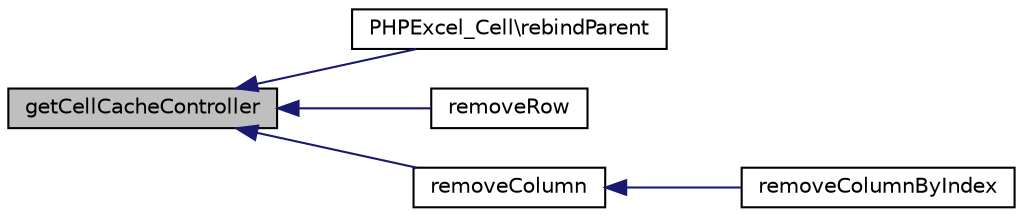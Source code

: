 digraph "getCellCacheController"
{
  edge [fontname="Helvetica",fontsize="10",labelfontname="Helvetica",labelfontsize="10"];
  node [fontname="Helvetica",fontsize="10",shape=record];
  rankdir="LR";
  Node200 [label="getCellCacheController",height=0.2,width=0.4,color="black", fillcolor="grey75", style="filled", fontcolor="black"];
  Node200 -> Node201 [dir="back",color="midnightblue",fontsize="10",style="solid",fontname="Helvetica"];
  Node201 [label="PHPExcel_Cell\\rebindParent",height=0.2,width=0.4,color="black", fillcolor="white", style="filled",URL="$class_p_h_p_excel___cell.html#a2d739e5dc0d4568f19291000a3a7fdd1"];
  Node200 -> Node202 [dir="back",color="midnightblue",fontsize="10",style="solid",fontname="Helvetica"];
  Node202 [label="removeRow",height=0.2,width=0.4,color="black", fillcolor="white", style="filled",URL="$class_p_h_p_excel___worksheet.html#ad5ce68ac7d3474b149a97839a91fec08"];
  Node200 -> Node203 [dir="back",color="midnightblue",fontsize="10",style="solid",fontname="Helvetica"];
  Node203 [label="removeColumn",height=0.2,width=0.4,color="black", fillcolor="white", style="filled",URL="$class_p_h_p_excel___worksheet.html#a66221af8ec8a8473168f0d301ee8053e"];
  Node203 -> Node204 [dir="back",color="midnightblue",fontsize="10",style="solid",fontname="Helvetica"];
  Node204 [label="removeColumnByIndex",height=0.2,width=0.4,color="black", fillcolor="white", style="filled",URL="$class_p_h_p_excel___worksheet.html#a9157768a5a901db6c6c1ce8b81ae9f5c"];
}
